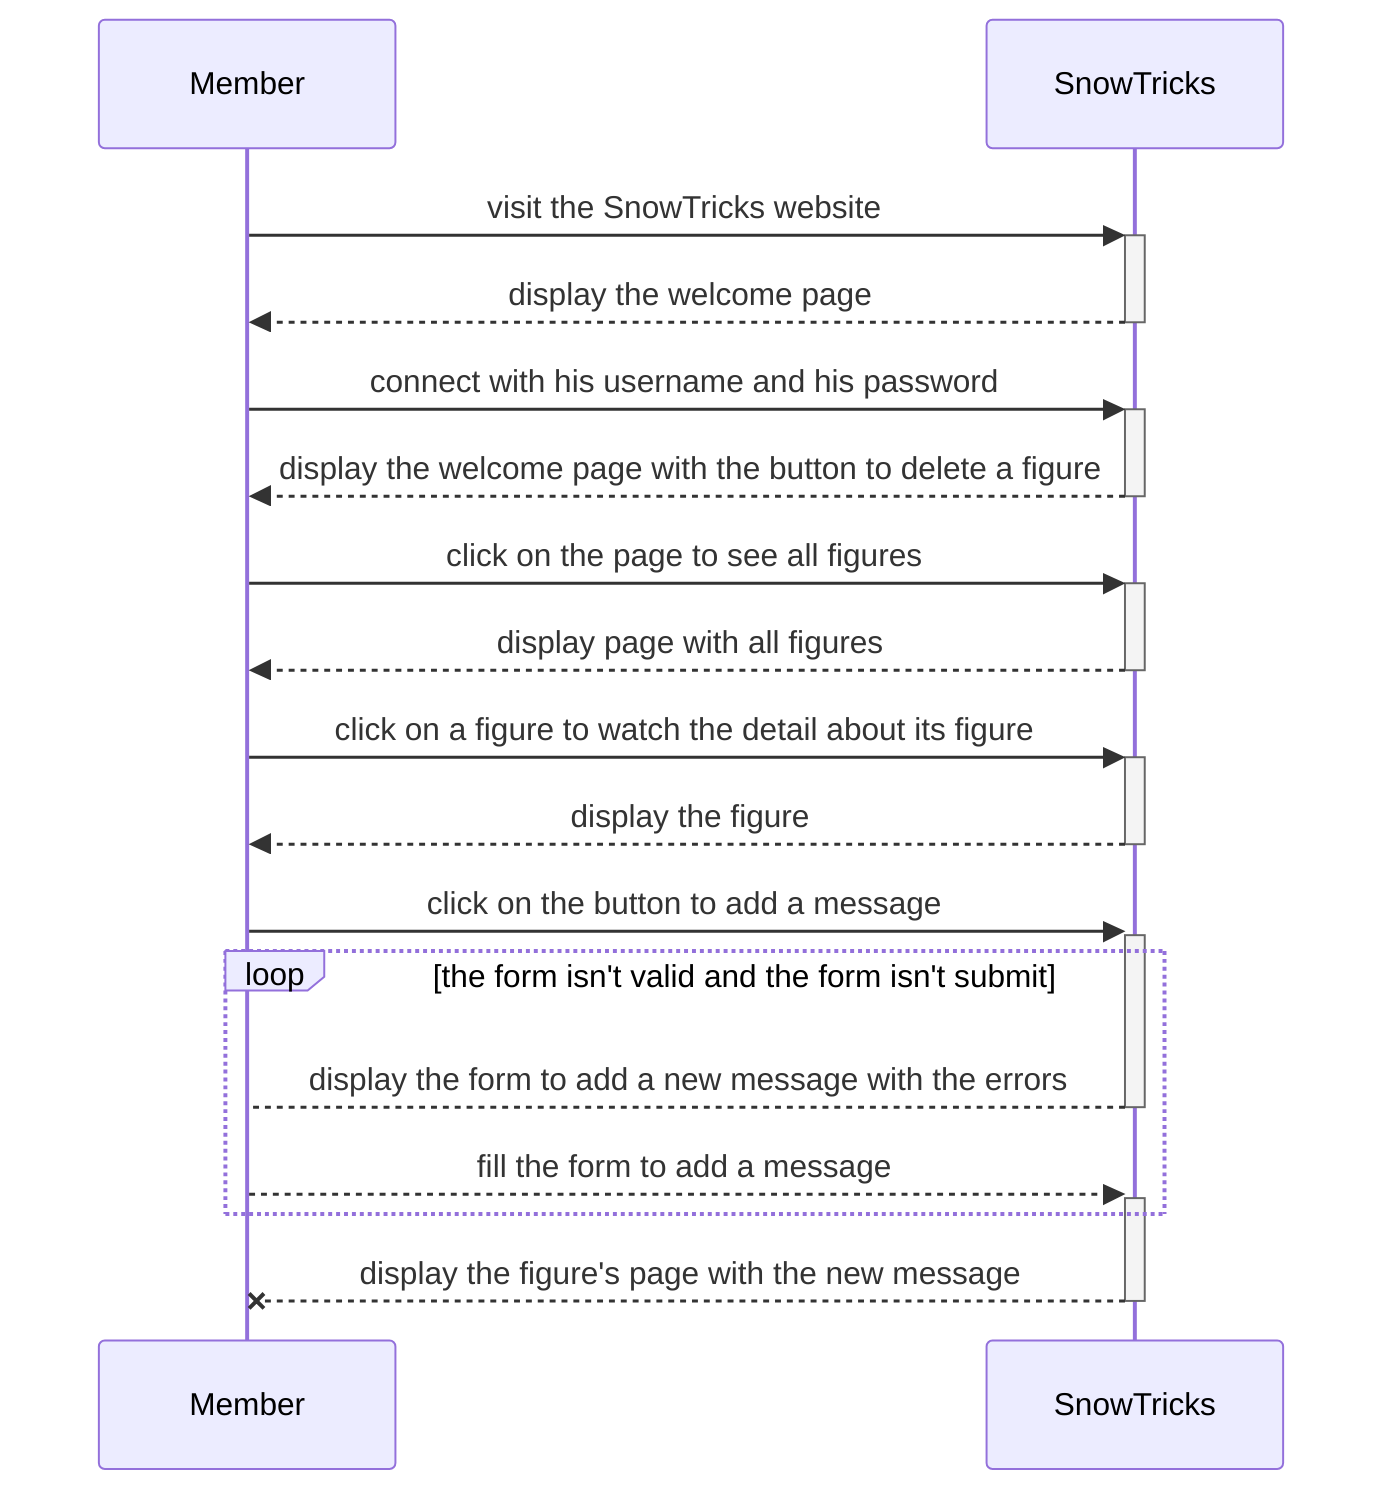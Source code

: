 sequenceDiagram
    Member->>+SnowTricks: visit the SnowTricks website
    SnowTricks-->>-Member: display the welcome page
    Member->>+SnowTricks: connect with his username and his password
    SnowTricks-->>-Member: display the welcome page with the button to delete a figure
    Member->>+SnowTricks: click on the page to see all figures
    SnowTricks-->>-Member: display page with all figures
    Member->>+SnowTricks: click on a figure to watch the detail about its figure
    SnowTricks -->>- Member: display the figure
    Member ->>+ SnowTricks : click on the button to add a message
    loop the form isn't valid and the form isn't submit
        SnowTricks -->- Member : display the form to add a new message with the errors
        Member -->>+ SnowTricks : fill the form to add a message
    end
    SnowTricks --x- Member : display the figure's page with the new message
